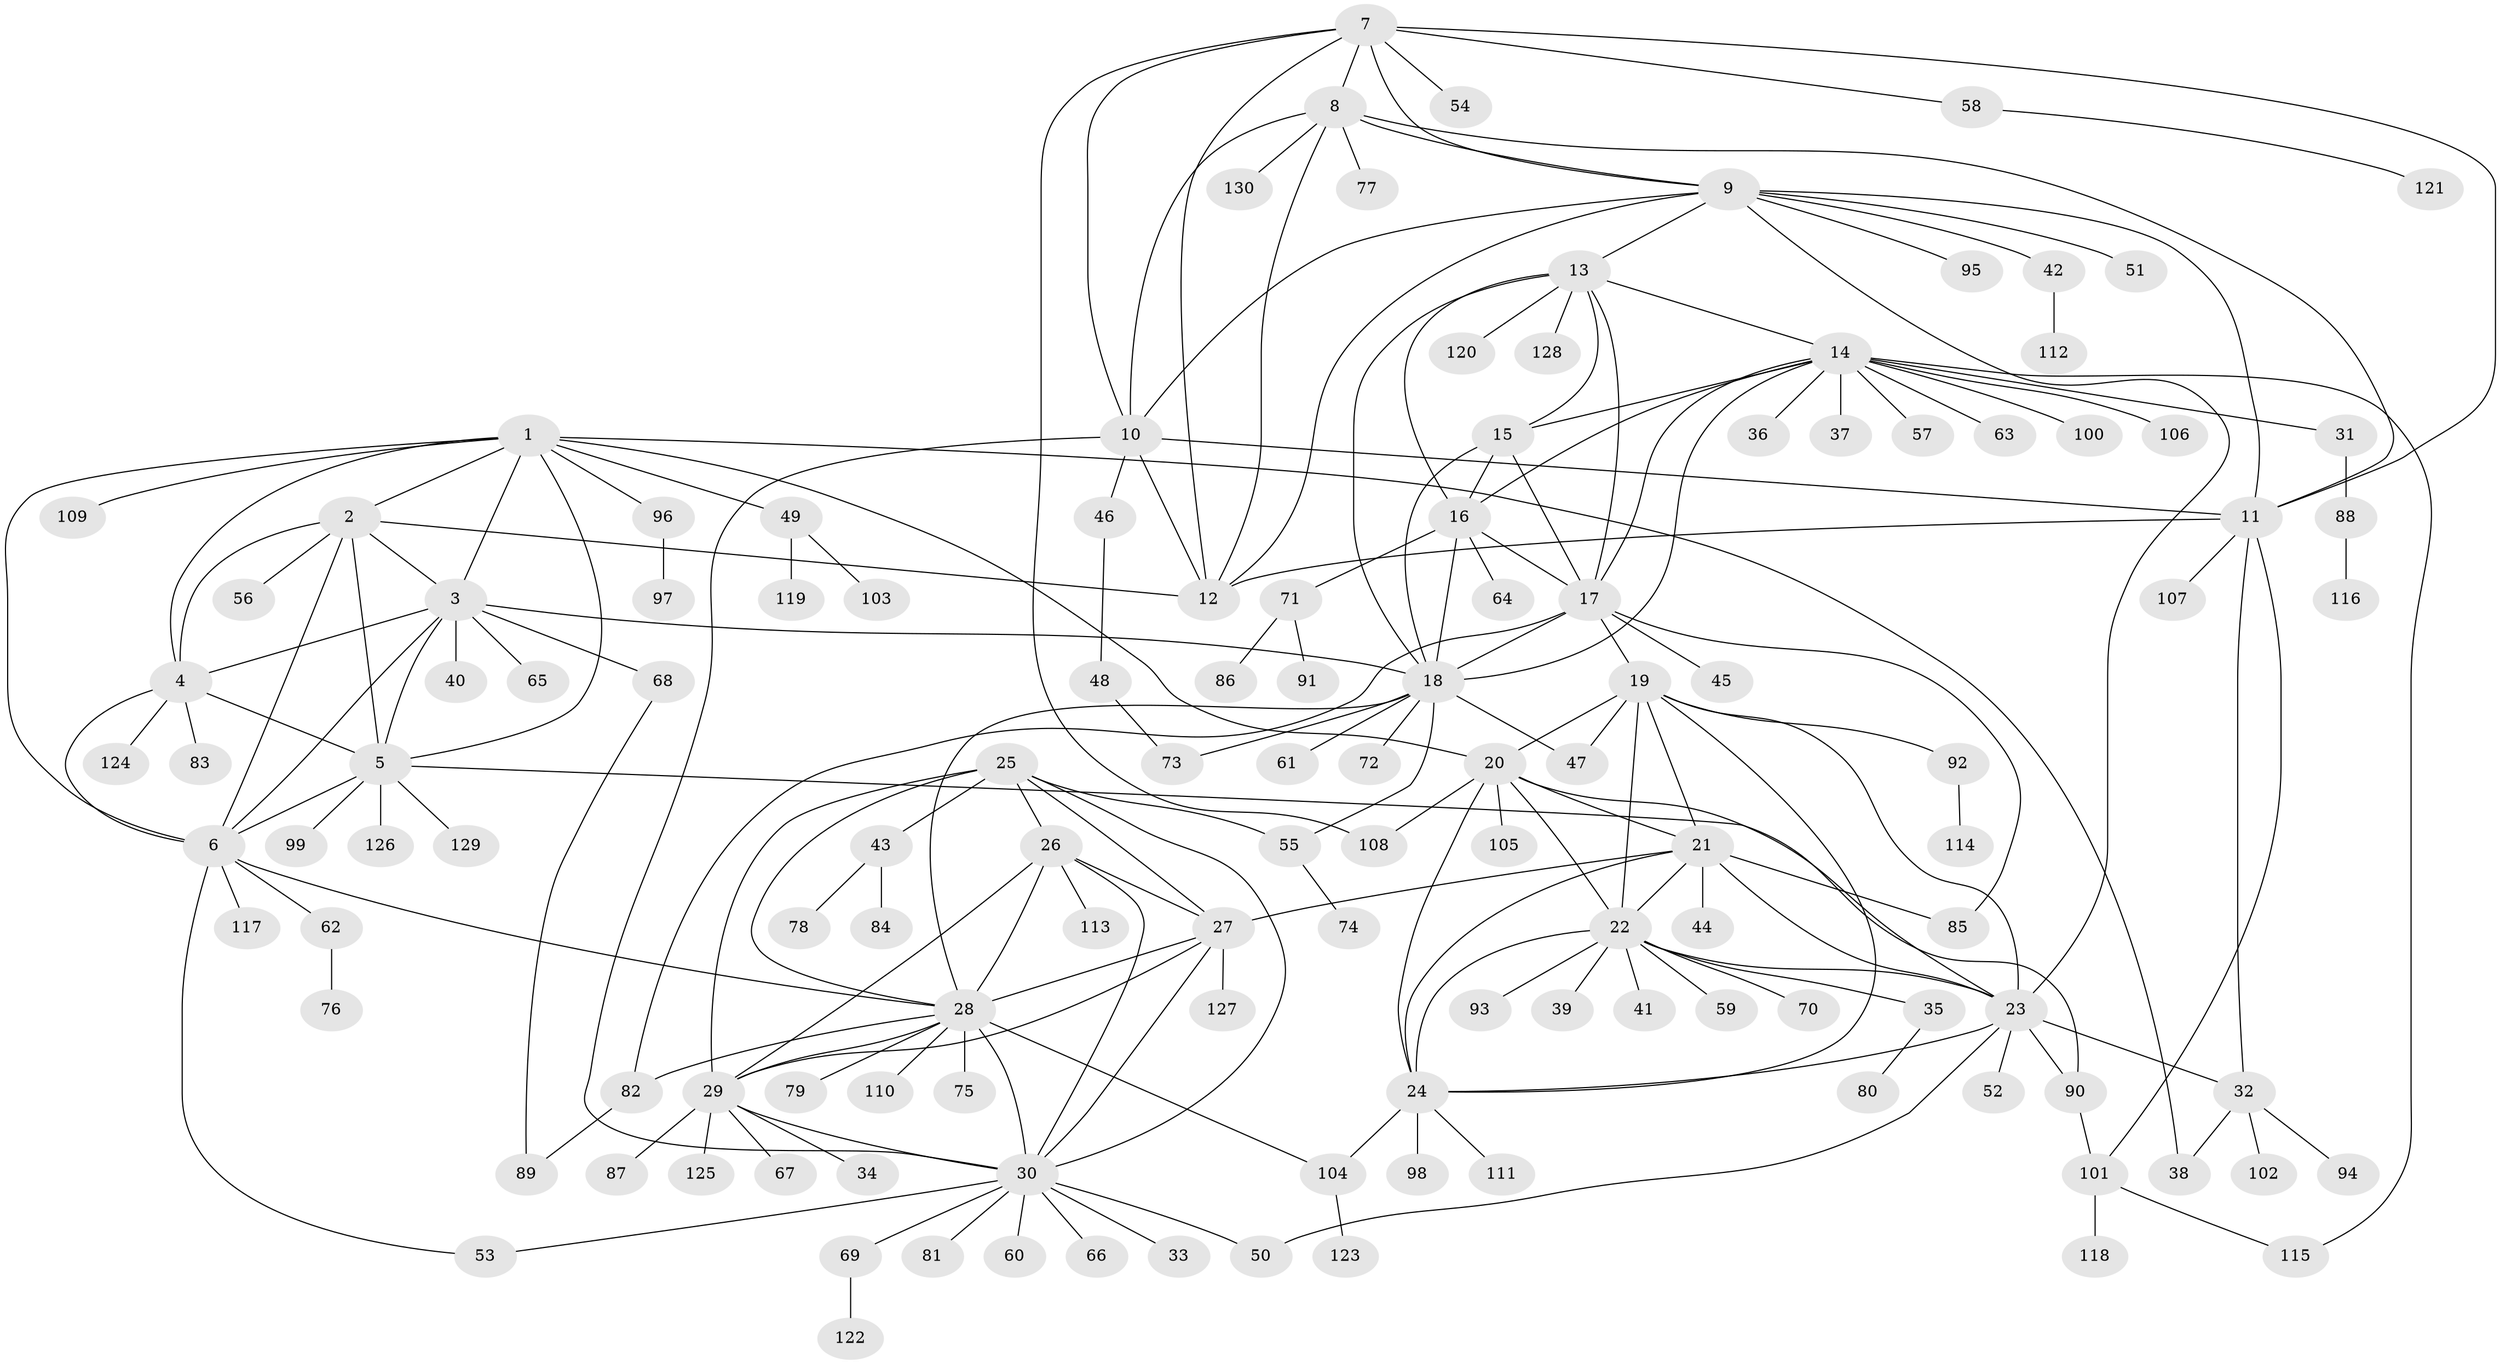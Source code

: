 // Generated by graph-tools (version 1.1) at 2025/02/03/09/25 03:02:36]
// undirected, 130 vertices, 200 edges
graph export_dot {
graph [start="1"]
  node [color=gray90,style=filled];
  1;
  2;
  3;
  4;
  5;
  6;
  7;
  8;
  9;
  10;
  11;
  12;
  13;
  14;
  15;
  16;
  17;
  18;
  19;
  20;
  21;
  22;
  23;
  24;
  25;
  26;
  27;
  28;
  29;
  30;
  31;
  32;
  33;
  34;
  35;
  36;
  37;
  38;
  39;
  40;
  41;
  42;
  43;
  44;
  45;
  46;
  47;
  48;
  49;
  50;
  51;
  52;
  53;
  54;
  55;
  56;
  57;
  58;
  59;
  60;
  61;
  62;
  63;
  64;
  65;
  66;
  67;
  68;
  69;
  70;
  71;
  72;
  73;
  74;
  75;
  76;
  77;
  78;
  79;
  80;
  81;
  82;
  83;
  84;
  85;
  86;
  87;
  88;
  89;
  90;
  91;
  92;
  93;
  94;
  95;
  96;
  97;
  98;
  99;
  100;
  101;
  102;
  103;
  104;
  105;
  106;
  107;
  108;
  109;
  110;
  111;
  112;
  113;
  114;
  115;
  116;
  117;
  118;
  119;
  120;
  121;
  122;
  123;
  124;
  125;
  126;
  127;
  128;
  129;
  130;
  1 -- 2;
  1 -- 3;
  1 -- 4;
  1 -- 5;
  1 -- 6;
  1 -- 20;
  1 -- 38;
  1 -- 49;
  1 -- 96;
  1 -- 109;
  2 -- 3;
  2 -- 4;
  2 -- 5;
  2 -- 6;
  2 -- 12;
  2 -- 56;
  3 -- 4;
  3 -- 5;
  3 -- 6;
  3 -- 18;
  3 -- 40;
  3 -- 65;
  3 -- 68;
  4 -- 5;
  4 -- 6;
  4 -- 83;
  4 -- 124;
  5 -- 6;
  5 -- 90;
  5 -- 99;
  5 -- 126;
  5 -- 129;
  6 -- 28;
  6 -- 53;
  6 -- 62;
  6 -- 117;
  7 -- 8;
  7 -- 9;
  7 -- 10;
  7 -- 11;
  7 -- 12;
  7 -- 54;
  7 -- 58;
  7 -- 108;
  8 -- 9;
  8 -- 10;
  8 -- 11;
  8 -- 12;
  8 -- 77;
  8 -- 130;
  9 -- 10;
  9 -- 11;
  9 -- 12;
  9 -- 13;
  9 -- 23;
  9 -- 42;
  9 -- 51;
  9 -- 95;
  10 -- 11;
  10 -- 12;
  10 -- 30;
  10 -- 46;
  11 -- 12;
  11 -- 32;
  11 -- 101;
  11 -- 107;
  13 -- 14;
  13 -- 15;
  13 -- 16;
  13 -- 17;
  13 -- 18;
  13 -- 120;
  13 -- 128;
  14 -- 15;
  14 -- 16;
  14 -- 17;
  14 -- 18;
  14 -- 31;
  14 -- 36;
  14 -- 37;
  14 -- 57;
  14 -- 63;
  14 -- 100;
  14 -- 106;
  14 -- 115;
  15 -- 16;
  15 -- 17;
  15 -- 18;
  16 -- 17;
  16 -- 18;
  16 -- 64;
  16 -- 71;
  17 -- 18;
  17 -- 19;
  17 -- 45;
  17 -- 82;
  17 -- 85;
  18 -- 28;
  18 -- 47;
  18 -- 55;
  18 -- 61;
  18 -- 72;
  18 -- 73;
  19 -- 20;
  19 -- 21;
  19 -- 22;
  19 -- 23;
  19 -- 24;
  19 -- 47;
  19 -- 92;
  20 -- 21;
  20 -- 22;
  20 -- 23;
  20 -- 24;
  20 -- 105;
  20 -- 108;
  21 -- 22;
  21 -- 23;
  21 -- 24;
  21 -- 27;
  21 -- 44;
  21 -- 85;
  22 -- 23;
  22 -- 24;
  22 -- 35;
  22 -- 39;
  22 -- 41;
  22 -- 59;
  22 -- 70;
  22 -- 93;
  23 -- 24;
  23 -- 32;
  23 -- 50;
  23 -- 52;
  23 -- 90;
  24 -- 98;
  24 -- 104;
  24 -- 111;
  25 -- 26;
  25 -- 27;
  25 -- 28;
  25 -- 29;
  25 -- 30;
  25 -- 43;
  25 -- 55;
  26 -- 27;
  26 -- 28;
  26 -- 29;
  26 -- 30;
  26 -- 113;
  27 -- 28;
  27 -- 29;
  27 -- 30;
  27 -- 127;
  28 -- 29;
  28 -- 30;
  28 -- 75;
  28 -- 79;
  28 -- 82;
  28 -- 104;
  28 -- 110;
  29 -- 30;
  29 -- 34;
  29 -- 67;
  29 -- 87;
  29 -- 125;
  30 -- 33;
  30 -- 50;
  30 -- 53;
  30 -- 60;
  30 -- 66;
  30 -- 69;
  30 -- 81;
  31 -- 88;
  32 -- 38;
  32 -- 94;
  32 -- 102;
  35 -- 80;
  42 -- 112;
  43 -- 78;
  43 -- 84;
  46 -- 48;
  48 -- 73;
  49 -- 103;
  49 -- 119;
  55 -- 74;
  58 -- 121;
  62 -- 76;
  68 -- 89;
  69 -- 122;
  71 -- 86;
  71 -- 91;
  82 -- 89;
  88 -- 116;
  90 -- 101;
  92 -- 114;
  96 -- 97;
  101 -- 115;
  101 -- 118;
  104 -- 123;
}
